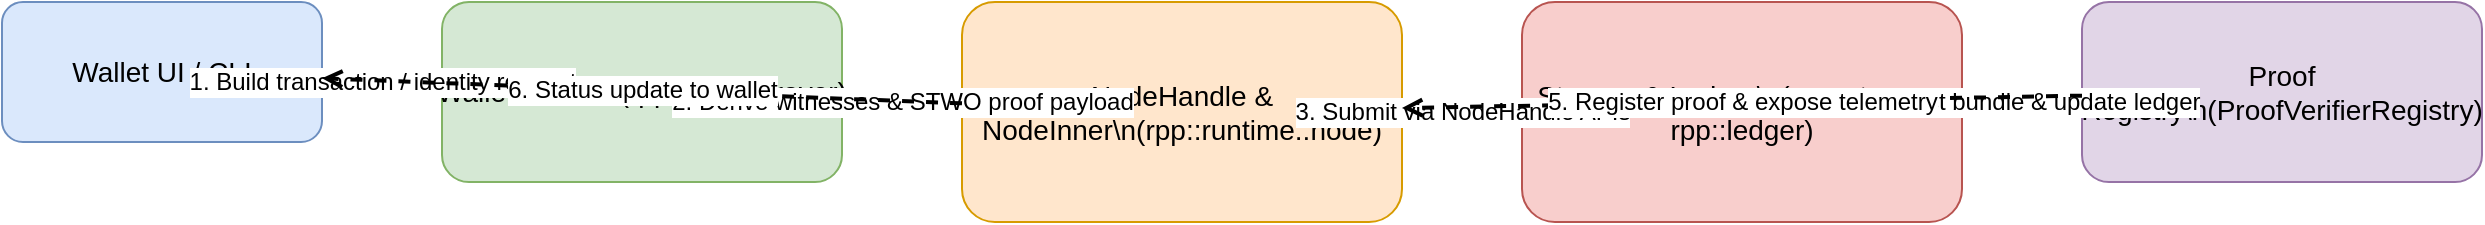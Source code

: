 <mxfile>
  <diagram id="wNs6YfFbA8J5jGJ4bhbS" name="Wallet→Node Sequence">
    <mxGraphModel dx="1420" dy="830" grid="1" gridSize="10" guides="1" tooltips="1" connect="1" arrows="1" fold="1" page="1" pageScale="1" pageWidth="1169" pageHeight="827" math="0" shadow="0">
      <root>
        <mxCell id="0"/>
        <mxCell id="1" parent="0"/>
        <mxCell id="wallet" value="Wallet UI / CLI" style="rounded=1;whiteSpace=wrap;html=1;fillColor=#dae8fc;strokeColor=#6c8ebf;fontSize=14;" vertex="1" parent="1">
          <mxGeometry x="60" y="120" width="160" height="70" as="geometry"/>
        </mxCell>
        <mxCell id="prover" value="WalletProver\n(rpp::stwo::prover)" style="rounded=1;whiteSpace=wrap;html=1;fillColor=#d5e8d4;strokeColor=#82b366;fontSize=14;" vertex="1" parent="1">
          <mxGeometry x="280" y="120" width="200" height="90" as="geometry"/>
        </mxCell>
        <mxCell id="node" value="NodeHandle &amp; NodeInner\n(rpp::runtime::node)" style="rounded=1;whiteSpace=wrap;html=1;fillColor=#ffe6cc;strokeColor=#d79b00;fontSize=14;" vertex="1" parent="1">
          <mxGeometry x="540" y="120" width="220" height="110" as="geometry"/>
        </mxCell>
        <mxCell id="storage" value="Storage &amp; Ledger\n(rpp::storage, rpp::ledger)" style="rounded=1;whiteSpace=wrap;html=1;fillColor=#f8cecc;strokeColor=#b85450;fontSize=14;" vertex="1" parent="1">
          <mxGeometry x="820" y="120" width="220" height="110" as="geometry"/>
        </mxCell>
        <mxCell id="verifier" value="Proof Registry\n(ProofVerifierRegistry)" style="rounded=1;whiteSpace=wrap;html=1;fillColor=#e1d5e7;strokeColor=#9673a6;fontSize=14;" vertex="1" parent="1">
          <mxGeometry x="1100" y="120" width="200" height="90" as="geometry"/>
        </mxCell>
        <mxCell id="edge1" value="1. Build transaction / identity request" style="endArrow=block;html=1;strokeWidth=2;fontSize=12;" edge="1" source="wallet" target="prover" parent="1">
          <mxGeometry relative="1" as="geometry"/>
        </mxCell>
        <mxCell id="edge2" value="2. Derive witnesses &amp; STWO proof payload" style="endArrow=block;html=1;strokeWidth=2;fontSize=12;" edge="1" source="prover" target="node" parent="1">
          <mxGeometry relative="1" as="geometry"/>
        </mxCell>
        <mxCell id="edge3" value="3. Submit via NodeHandle APIs" style="endArrow=block;html=1;strokeWidth=2;fontSize=12;" edge="1" source="node" target="storage" parent="1">
          <mxGeometry relative="1" as="geometry"/>
        </mxCell>
        <mxCell id="edge4" value="4. Persist bundle &amp; update ledger" style="endArrow=block;html=1;strokeWidth=2;fontSize=12;" edge="1" source="storage" target="verifier" parent="1">
          <mxGeometry relative="1" as="geometry"/>
        </mxCell>
        <mxCell id="edge5" value="5. Register proof &amp; expose telemetry" style="endArrow=open;dashed=1;html=1;strokeWidth=2;fontSize=12;" edge="1" source="verifier" target="node" parent="1">
          <mxGeometry relative="1" as="geometry"/>
        </mxCell>
        <mxCell id="edge6" value="6. Status update to wallet" style="endArrow=open;dashed=1;html=1;strokeWidth=2;fontSize=12;" edge="1" source="node" target="wallet" parent="1">
          <mxGeometry relative="1" as="geometry"/>
        </mxCell>
      </root>
    </mxGraphModel>
  </diagram>
</mxfile>
